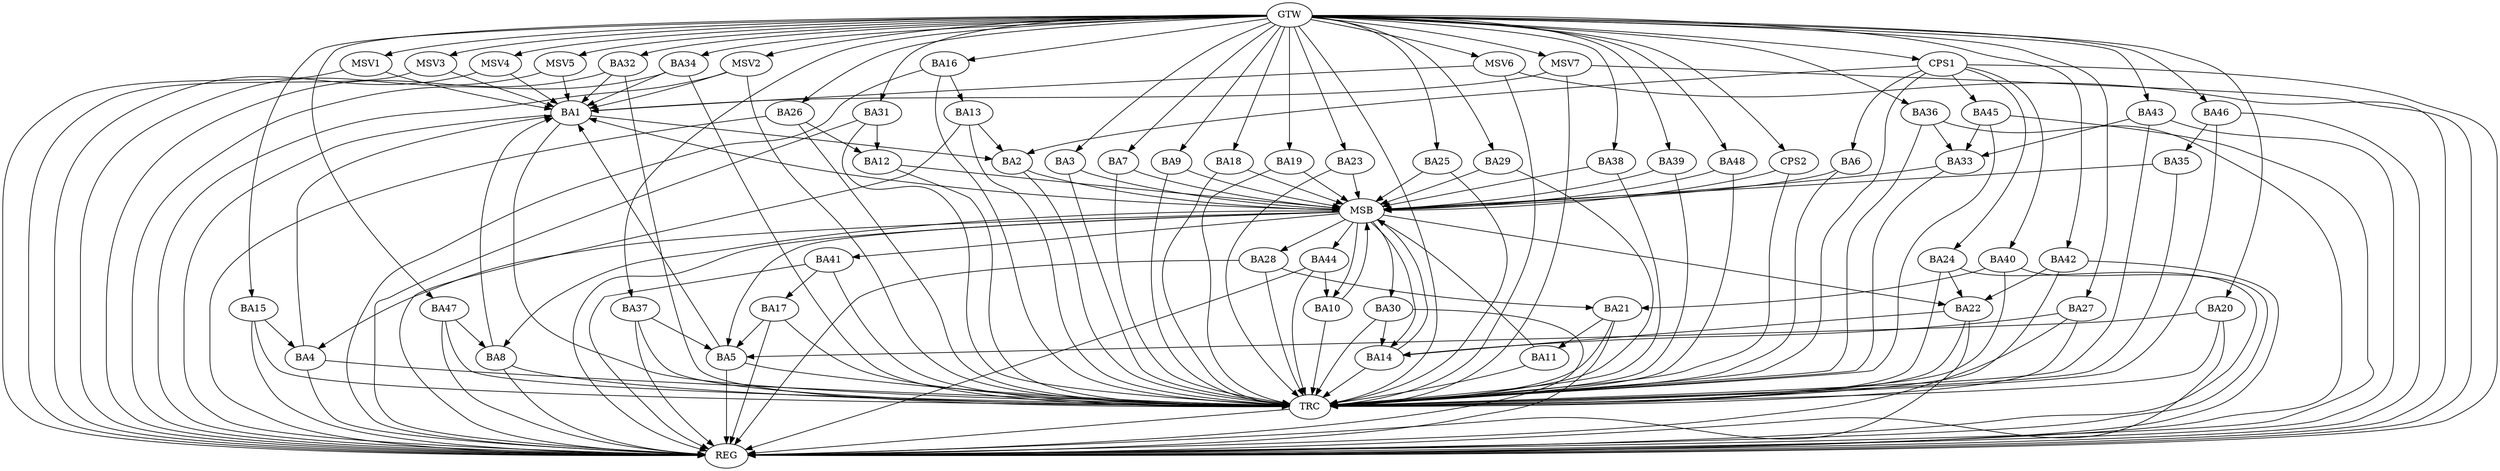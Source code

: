 strict digraph G {
  BA1 [ label="BA1" ];
  BA2 [ label="BA2" ];
  BA3 [ label="BA3" ];
  BA4 [ label="BA4" ];
  BA5 [ label="BA5" ];
  BA6 [ label="BA6" ];
  BA7 [ label="BA7" ];
  BA8 [ label="BA8" ];
  BA9 [ label="BA9" ];
  BA10 [ label="BA10" ];
  BA11 [ label="BA11" ];
  BA12 [ label="BA12" ];
  BA13 [ label="BA13" ];
  BA14 [ label="BA14" ];
  BA15 [ label="BA15" ];
  BA16 [ label="BA16" ];
  BA17 [ label="BA17" ];
  BA18 [ label="BA18" ];
  BA19 [ label="BA19" ];
  BA20 [ label="BA20" ];
  BA21 [ label="BA21" ];
  BA22 [ label="BA22" ];
  BA23 [ label="BA23" ];
  BA24 [ label="BA24" ];
  BA25 [ label="BA25" ];
  BA26 [ label="BA26" ];
  BA27 [ label="BA27" ];
  BA28 [ label="BA28" ];
  BA29 [ label="BA29" ];
  BA30 [ label="BA30" ];
  BA31 [ label="BA31" ];
  BA32 [ label="BA32" ];
  BA33 [ label="BA33" ];
  BA34 [ label="BA34" ];
  BA35 [ label="BA35" ];
  BA36 [ label="BA36" ];
  BA37 [ label="BA37" ];
  BA38 [ label="BA38" ];
  BA39 [ label="BA39" ];
  BA40 [ label="BA40" ];
  BA41 [ label="BA41" ];
  BA42 [ label="BA42" ];
  BA43 [ label="BA43" ];
  BA44 [ label="BA44" ];
  BA45 [ label="BA45" ];
  BA46 [ label="BA46" ];
  BA47 [ label="BA47" ];
  BA48 [ label="BA48" ];
  CPS1 [ label="CPS1" ];
  CPS2 [ label="CPS2" ];
  GTW [ label="GTW" ];
  REG [ label="REG" ];
  MSB [ label="MSB" ];
  TRC [ label="TRC" ];
  MSV1 [ label="MSV1" ];
  MSV2 [ label="MSV2" ];
  MSV3 [ label="MSV3" ];
  MSV4 [ label="MSV4" ];
  MSV5 [ label="MSV5" ];
  MSV6 [ label="MSV6" ];
  MSV7 [ label="MSV7" ];
  BA1 -> BA2;
  BA4 -> BA1;
  BA5 -> BA1;
  BA8 -> BA1;
  BA13 -> BA2;
  BA15 -> BA4;
  BA16 -> BA13;
  BA17 -> BA5;
  BA20 -> BA5;
  BA21 -> BA11;
  BA22 -> BA14;
  BA24 -> BA22;
  BA26 -> BA12;
  BA27 -> BA14;
  BA28 -> BA21;
  BA30 -> BA14;
  BA31 -> BA12;
  BA32 -> BA1;
  BA34 -> BA1;
  BA36 -> BA33;
  BA37 -> BA5;
  BA40 -> BA21;
  BA41 -> BA17;
  BA42 -> BA22;
  BA43 -> BA33;
  BA44 -> BA10;
  BA45 -> BA33;
  BA46 -> BA35;
  BA47 -> BA8;
  CPS1 -> BA45;
  CPS1 -> BA40;
  CPS1 -> BA24;
  CPS1 -> BA6;
  CPS1 -> BA2;
  GTW -> BA3;
  GTW -> BA7;
  GTW -> BA9;
  GTW -> BA15;
  GTW -> BA16;
  GTW -> BA18;
  GTW -> BA19;
  GTW -> BA20;
  GTW -> BA23;
  GTW -> BA25;
  GTW -> BA26;
  GTW -> BA27;
  GTW -> BA29;
  GTW -> BA31;
  GTW -> BA32;
  GTW -> BA34;
  GTW -> BA36;
  GTW -> BA37;
  GTW -> BA38;
  GTW -> BA39;
  GTW -> BA42;
  GTW -> BA43;
  GTW -> BA46;
  GTW -> BA47;
  GTW -> BA48;
  GTW -> CPS1;
  GTW -> CPS2;
  BA1 -> REG;
  BA4 -> REG;
  BA5 -> REG;
  BA8 -> REG;
  BA13 -> REG;
  BA15 -> REG;
  BA16 -> REG;
  BA17 -> REG;
  BA20 -> REG;
  BA21 -> REG;
  BA22 -> REG;
  BA24 -> REG;
  BA26 -> REG;
  BA27 -> REG;
  BA28 -> REG;
  BA30 -> REG;
  BA31 -> REG;
  BA32 -> REG;
  BA34 -> REG;
  BA36 -> REG;
  BA37 -> REG;
  BA40 -> REG;
  BA41 -> REG;
  BA42 -> REG;
  BA43 -> REG;
  BA44 -> REG;
  BA45 -> REG;
  BA46 -> REG;
  BA47 -> REG;
  CPS1 -> REG;
  BA2 -> MSB;
  MSB -> BA1;
  MSB -> REG;
  BA3 -> MSB;
  BA6 -> MSB;
  BA7 -> MSB;
  BA9 -> MSB;
  BA10 -> MSB;
  BA11 -> MSB;
  MSB -> BA4;
  BA12 -> MSB;
  BA14 -> MSB;
  BA18 -> MSB;
  MSB -> BA10;
  BA19 -> MSB;
  MSB -> BA14;
  BA23 -> MSB;
  BA25 -> MSB;
  MSB -> BA8;
  BA29 -> MSB;
  BA33 -> MSB;
  MSB -> BA5;
  BA35 -> MSB;
  BA38 -> MSB;
  BA39 -> MSB;
  BA48 -> MSB;
  MSB -> BA44;
  CPS2 -> MSB;
  MSB -> BA30;
  MSB -> BA28;
  MSB -> BA22;
  MSB -> BA41;
  BA1 -> TRC;
  BA2 -> TRC;
  BA3 -> TRC;
  BA4 -> TRC;
  BA5 -> TRC;
  BA6 -> TRC;
  BA7 -> TRC;
  BA8 -> TRC;
  BA9 -> TRC;
  BA10 -> TRC;
  BA11 -> TRC;
  BA12 -> TRC;
  BA13 -> TRC;
  BA14 -> TRC;
  BA15 -> TRC;
  BA16 -> TRC;
  BA17 -> TRC;
  BA18 -> TRC;
  BA19 -> TRC;
  BA20 -> TRC;
  BA21 -> TRC;
  BA22 -> TRC;
  BA23 -> TRC;
  BA24 -> TRC;
  BA25 -> TRC;
  BA26 -> TRC;
  BA27 -> TRC;
  BA28 -> TRC;
  BA29 -> TRC;
  BA30 -> TRC;
  BA31 -> TRC;
  BA32 -> TRC;
  BA33 -> TRC;
  BA34 -> TRC;
  BA35 -> TRC;
  BA36 -> TRC;
  BA37 -> TRC;
  BA38 -> TRC;
  BA39 -> TRC;
  BA40 -> TRC;
  BA41 -> TRC;
  BA42 -> TRC;
  BA43 -> TRC;
  BA44 -> TRC;
  BA45 -> TRC;
  BA46 -> TRC;
  BA47 -> TRC;
  BA48 -> TRC;
  CPS1 -> TRC;
  CPS2 -> TRC;
  GTW -> TRC;
  TRC -> REG;
  MSV1 -> BA1;
  MSV2 -> BA1;
  MSV3 -> BA1;
  MSV4 -> BA1;
  GTW -> MSV1;
  MSV1 -> REG;
  GTW -> MSV2;
  MSV2 -> REG;
  MSV2 -> TRC;
  GTW -> MSV3;
  MSV3 -> REG;
  GTW -> MSV4;
  MSV4 -> REG;
  MSV5 -> BA1;
  GTW -> MSV5;
  MSV5 -> REG;
  MSV6 -> BA1;
  MSV7 -> BA1;
  GTW -> MSV6;
  MSV6 -> REG;
  MSV6 -> TRC;
  GTW -> MSV7;
  MSV7 -> REG;
  MSV7 -> TRC;
}
